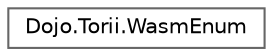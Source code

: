 digraph "Graphical Class Hierarchy"
{
 // LATEX_PDF_SIZE
  bgcolor="transparent";
  edge [fontname=Helvetica,fontsize=10,labelfontname=Helvetica,labelfontsize=10];
  node [fontname=Helvetica,fontsize=10,shape=box,height=0.2,width=0.4];
  rankdir="LR";
  Node0 [id="Node000000",label="Dojo.Torii.WasmEnum",height=0.2,width=0.4,color="grey40", fillcolor="white", style="filled",URL="$struct_dojo_1_1_torii_1_1_wasm_enum.html",tooltip=" "];
}
